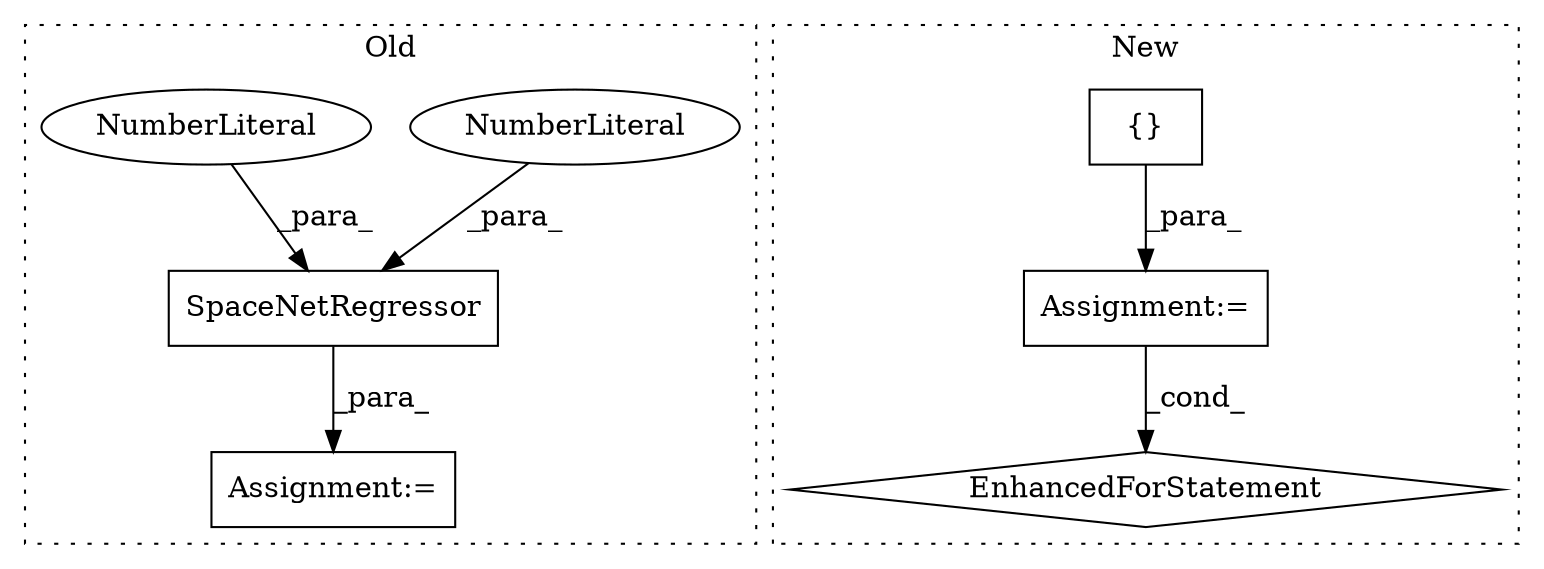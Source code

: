 digraph G {
subgraph cluster0 {
1 [label="SpaceNetRegressor" a="32" s="8047,8083" l="18,1" shape="box"];
3 [label="NumberLiteral" a="34" s="8080" l="3" shape="ellipse"];
6 [label="Assignment:=" a="7" s="8046" l="1" shape="box"];
7 [label="NumberLiteral" a="34" s="8070" l="1" shape="ellipse"];
label = "Old";
style="dotted";
}
subgraph cluster1 {
2 [label="{}" a="4" s="8123,8160" l="1,1" shape="box"];
4 [label="EnhancedForStatement" a="70" s="8047,8161" l="57,2" shape="diamond"];
5 [label="Assignment:=" a="7" s="8047,8161" l="57,2" shape="box"];
label = "New";
style="dotted";
}
1 -> 6 [label="_para_"];
2 -> 5 [label="_para_"];
3 -> 1 [label="_para_"];
5 -> 4 [label="_cond_"];
7 -> 1 [label="_para_"];
}
